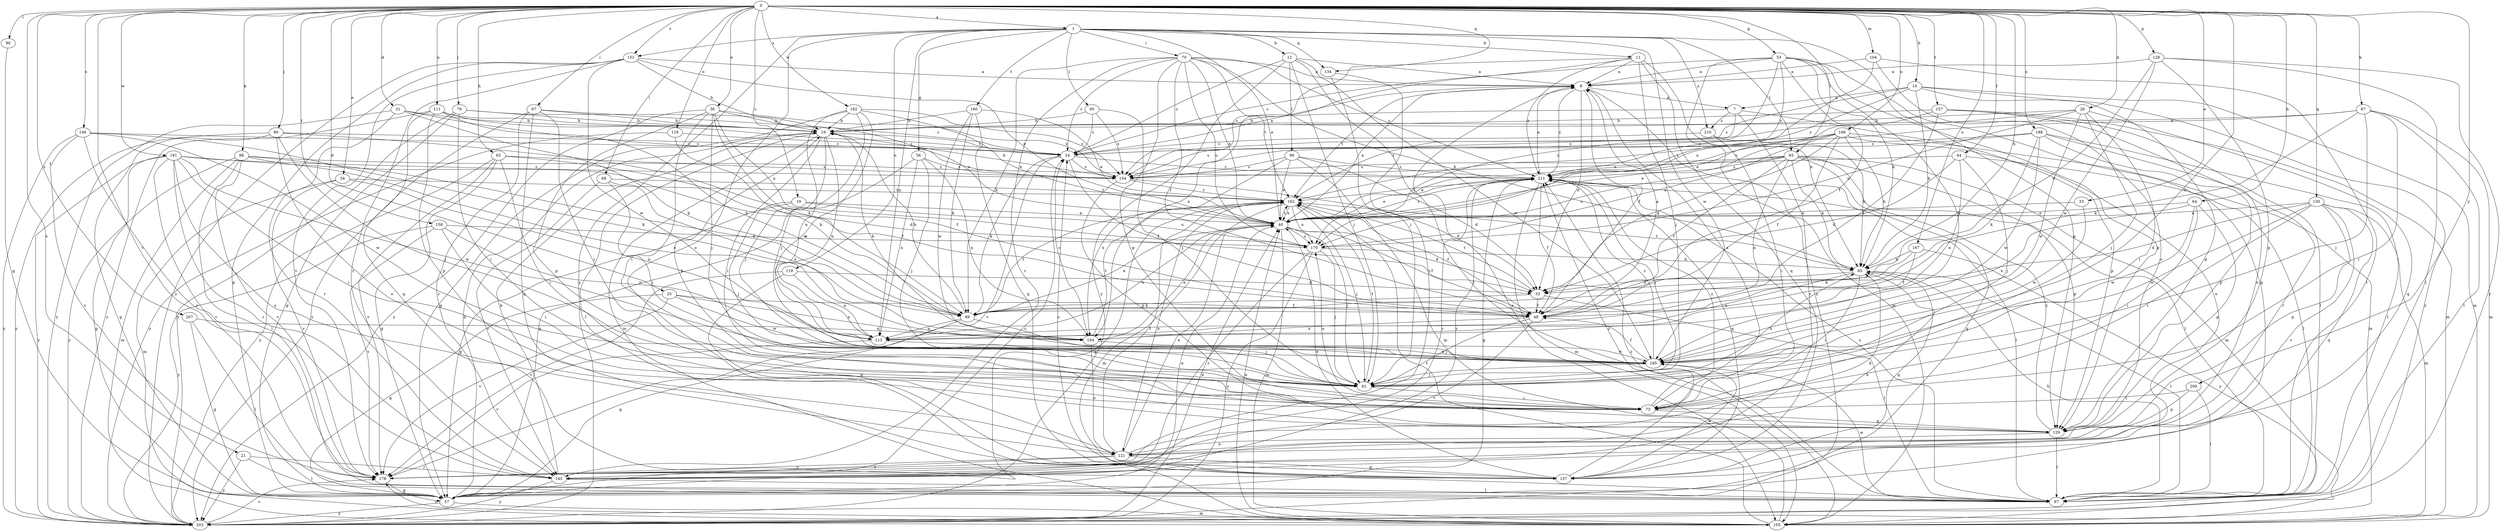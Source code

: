 strict digraph  {
0;
1;
7;
8;
10;
11;
12;
16;
19;
21;
24;
25;
26;
31;
32;
33;
34;
36;
40;
44;
48;
53;
56;
57;
63;
64;
65;
67;
68;
70;
73;
79;
80;
81;
87;
88;
89;
90;
93;
95;
96;
97;
104;
105;
111;
113;
118;
119;
121;
128;
129;
130;
134;
137;
145;
146;
151;
154;
157;
158;
160;
162;
166;
167;
170;
178;
181;
182;
185;
188;
194;
200;
203;
207;
210;
211;
0 -> 1  [label=a];
0 -> 10  [label=b];
0 -> 19  [label=c];
0 -> 21  [label=c];
0 -> 25  [label=d];
0 -> 26  [label=d];
0 -> 31  [label=d];
0 -> 33  [label=e];
0 -> 34  [label=e];
0 -> 36  [label=e];
0 -> 44  [label=f];
0 -> 53  [label=g];
0 -> 63  [label=h];
0 -> 64  [label=h];
0 -> 65  [label=h];
0 -> 67  [label=i];
0 -> 68  [label=i];
0 -> 79  [label=j];
0 -> 80  [label=j];
0 -> 87  [label=k];
0 -> 88  [label=k];
0 -> 90  [label=l];
0 -> 93  [label=l];
0 -> 104  [label=m];
0 -> 111  [label=n];
0 -> 118  [label=o];
0 -> 128  [label=p];
0 -> 130  [label=q];
0 -> 134  [label=q];
0 -> 146  [label=s];
0 -> 151  [label=s];
0 -> 157  [label=t];
0 -> 158  [label=t];
0 -> 166  [label=u];
0 -> 167  [label=u];
0 -> 178  [label=v];
0 -> 181  [label=w];
0 -> 182  [label=w];
0 -> 185  [label=w];
0 -> 188  [label=x];
0 -> 200  [label=y];
0 -> 207  [label=z];
1 -> 11  [label=b];
1 -> 12  [label=b];
1 -> 40  [label=e];
1 -> 56  [label=g];
1 -> 70  [label=i];
1 -> 93  [label=l];
1 -> 95  [label=l];
1 -> 113  [label=n];
1 -> 119  [label=o];
1 -> 121  [label=o];
1 -> 129  [label=p];
1 -> 134  [label=q];
1 -> 151  [label=s];
1 -> 160  [label=t];
1 -> 185  [label=w];
1 -> 203  [label=y];
1 -> 210  [label=z];
7 -> 16  [label=b];
7 -> 129  [label=p];
7 -> 145  [label=r];
7 -> 162  [label=t];
7 -> 210  [label=z];
8 -> 7  [label=a];
8 -> 32  [label=d];
8 -> 48  [label=f];
8 -> 105  [label=m];
8 -> 162  [label=t];
8 -> 211  [label=z];
10 -> 7  [label=a];
10 -> 65  [label=h];
10 -> 105  [label=m];
10 -> 129  [label=p];
10 -> 154  [label=s];
10 -> 203  [label=y];
10 -> 211  [label=z];
11 -> 8  [label=a];
11 -> 65  [label=h];
11 -> 81  [label=j];
11 -> 137  [label=q];
11 -> 154  [label=s];
11 -> 194  [label=x];
11 -> 211  [label=z];
12 -> 8  [label=a];
12 -> 24  [label=c];
12 -> 81  [label=j];
12 -> 96  [label=l];
12 -> 97  [label=l];
12 -> 185  [label=w];
12 -> 203  [label=y];
16 -> 24  [label=c];
16 -> 73  [label=i];
16 -> 81  [label=j];
16 -> 97  [label=l];
16 -> 105  [label=m];
16 -> 113  [label=n];
19 -> 40  [label=e];
19 -> 57  [label=g];
19 -> 81  [label=j];
19 -> 170  [label=u];
21 -> 97  [label=l];
21 -> 145  [label=r];
21 -> 203  [label=y];
24 -> 8  [label=a];
24 -> 48  [label=f];
24 -> 89  [label=k];
24 -> 154  [label=s];
24 -> 178  [label=v];
24 -> 211  [label=z];
25 -> 48  [label=f];
25 -> 57  [label=g];
25 -> 178  [label=v];
25 -> 185  [label=w];
25 -> 194  [label=x];
26 -> 16  [label=b];
26 -> 73  [label=i];
26 -> 81  [label=j];
26 -> 137  [label=q];
26 -> 154  [label=s];
26 -> 170  [label=u];
26 -> 185  [label=w];
31 -> 16  [label=b];
31 -> 89  [label=k];
31 -> 145  [label=r];
31 -> 154  [label=s];
31 -> 203  [label=y];
32 -> 48  [label=f];
32 -> 89  [label=k];
32 -> 97  [label=l];
32 -> 162  [label=t];
33 -> 40  [label=e];
33 -> 185  [label=w];
34 -> 105  [label=m];
34 -> 113  [label=n];
34 -> 162  [label=t];
34 -> 178  [label=v];
36 -> 16  [label=b];
36 -> 73  [label=i];
36 -> 81  [label=j];
36 -> 89  [label=k];
36 -> 129  [label=p];
36 -> 154  [label=s];
36 -> 170  [label=u];
36 -> 203  [label=y];
40 -> 8  [label=a];
40 -> 32  [label=d];
40 -> 48  [label=f];
40 -> 81  [label=j];
40 -> 105  [label=m];
40 -> 113  [label=n];
40 -> 162  [label=t];
40 -> 170  [label=u];
40 -> 211  [label=z];
44 -> 32  [label=d];
44 -> 81  [label=j];
44 -> 97  [label=l];
44 -> 113  [label=n];
44 -> 154  [label=s];
48 -> 8  [label=a];
48 -> 81  [label=j];
48 -> 178  [label=v];
48 -> 194  [label=x];
53 -> 8  [label=a];
53 -> 24  [label=c];
53 -> 48  [label=f];
53 -> 57  [label=g];
53 -> 65  [label=h];
53 -> 129  [label=p];
53 -> 170  [label=u];
53 -> 185  [label=w];
53 -> 203  [label=y];
53 -> 211  [label=z];
56 -> 57  [label=g];
56 -> 81  [label=j];
56 -> 113  [label=n];
56 -> 154  [label=s];
56 -> 194  [label=x];
57 -> 16  [label=b];
57 -> 24  [label=c];
57 -> 40  [label=e];
57 -> 105  [label=m];
57 -> 203  [label=y];
63 -> 32  [label=d];
63 -> 57  [label=g];
63 -> 73  [label=i];
63 -> 154  [label=s];
63 -> 178  [label=v];
63 -> 203  [label=y];
64 -> 40  [label=e];
64 -> 73  [label=i];
64 -> 129  [label=p];
64 -> 185  [label=w];
64 -> 194  [label=x];
65 -> 32  [label=d];
65 -> 73  [label=i];
65 -> 97  [label=l];
65 -> 113  [label=n];
65 -> 137  [label=q];
65 -> 162  [label=t];
67 -> 16  [label=b];
67 -> 40  [label=e];
67 -> 73  [label=i];
67 -> 137  [label=q];
67 -> 145  [label=r];
67 -> 203  [label=y];
68 -> 81  [label=j];
68 -> 145  [label=r];
68 -> 162  [label=t];
68 -> 194  [label=x];
70 -> 8  [label=a];
70 -> 24  [label=c];
70 -> 40  [label=e];
70 -> 48  [label=f];
70 -> 65  [label=h];
70 -> 89  [label=k];
70 -> 129  [label=p];
70 -> 145  [label=r];
70 -> 162  [label=t];
70 -> 170  [label=u];
70 -> 211  [label=z];
73 -> 8  [label=a];
73 -> 16  [label=b];
73 -> 129  [label=p];
73 -> 170  [label=u];
73 -> 211  [label=z];
79 -> 16  [label=b];
79 -> 24  [label=c];
79 -> 57  [label=g];
79 -> 73  [label=i];
79 -> 203  [label=y];
80 -> 24  [label=c];
80 -> 48  [label=f];
80 -> 57  [label=g];
80 -> 81  [label=j];
80 -> 121  [label=o];
80 -> 203  [label=y];
81 -> 65  [label=h];
81 -> 73  [label=i];
81 -> 162  [label=t];
87 -> 16  [label=b];
87 -> 73  [label=i];
87 -> 81  [label=j];
87 -> 89  [label=k];
87 -> 97  [label=l];
87 -> 105  [label=m];
87 -> 162  [label=t];
88 -> 89  [label=k];
88 -> 97  [label=l];
88 -> 105  [label=m];
88 -> 178  [label=v];
88 -> 194  [label=x];
88 -> 203  [label=y];
88 -> 211  [label=z];
89 -> 16  [label=b];
89 -> 40  [label=e];
89 -> 57  [label=g];
89 -> 81  [label=j];
89 -> 113  [label=n];
89 -> 162  [label=t];
90 -> 57  [label=g];
93 -> 40  [label=e];
93 -> 48  [label=f];
93 -> 57  [label=g];
93 -> 65  [label=h];
93 -> 97  [label=l];
93 -> 105  [label=m];
93 -> 113  [label=n];
93 -> 129  [label=p];
93 -> 154  [label=s];
93 -> 170  [label=u];
93 -> 211  [label=z];
95 -> 16  [label=b];
95 -> 24  [label=c];
95 -> 81  [label=j];
95 -> 154  [label=s];
96 -> 32  [label=d];
96 -> 40  [label=e];
96 -> 105  [label=m];
96 -> 154  [label=s];
96 -> 194  [label=x];
96 -> 211  [label=z];
97 -> 65  [label=h];
97 -> 185  [label=w];
97 -> 211  [label=z];
104 -> 8  [label=a];
104 -> 97  [label=l];
104 -> 121  [label=o];
104 -> 170  [label=u];
105 -> 8  [label=a];
105 -> 40  [label=e];
105 -> 162  [label=t];
105 -> 178  [label=v];
105 -> 211  [label=z];
111 -> 16  [label=b];
111 -> 24  [label=c];
111 -> 89  [label=k];
111 -> 129  [label=p];
111 -> 137  [label=q];
111 -> 203  [label=y];
113 -> 178  [label=v];
113 -> 185  [label=w];
118 -> 24  [label=c];
118 -> 89  [label=k];
118 -> 203  [label=y];
119 -> 32  [label=d];
119 -> 113  [label=n];
119 -> 137  [label=q];
119 -> 178  [label=v];
121 -> 40  [label=e];
121 -> 65  [label=h];
121 -> 137  [label=q];
121 -> 145  [label=r];
121 -> 162  [label=t];
121 -> 178  [label=v];
128 -> 8  [label=a];
128 -> 32  [label=d];
128 -> 97  [label=l];
128 -> 129  [label=p];
128 -> 185  [label=w];
128 -> 203  [label=y];
129 -> 97  [label=l];
129 -> 121  [label=o];
129 -> 211  [label=z];
130 -> 32  [label=d];
130 -> 40  [label=e];
130 -> 73  [label=i];
130 -> 105  [label=m];
130 -> 129  [label=p];
130 -> 137  [label=q];
130 -> 178  [label=v];
130 -> 185  [label=w];
134 -> 81  [label=j];
134 -> 178  [label=v];
137 -> 24  [label=c];
137 -> 40  [label=e];
137 -> 185  [label=w];
137 -> 211  [label=z];
145 -> 16  [label=b];
145 -> 97  [label=l];
145 -> 203  [label=y];
145 -> 211  [label=z];
146 -> 24  [label=c];
146 -> 89  [label=k];
146 -> 145  [label=r];
146 -> 178  [label=v];
146 -> 185  [label=w];
146 -> 203  [label=y];
151 -> 8  [label=a];
151 -> 16  [label=b];
151 -> 40  [label=e];
151 -> 57  [label=g];
151 -> 145  [label=r];
151 -> 178  [label=v];
151 -> 185  [label=w];
151 -> 203  [label=y];
154 -> 16  [label=b];
154 -> 32  [label=d];
154 -> 129  [label=p];
154 -> 162  [label=t];
157 -> 16  [label=b];
157 -> 40  [label=e];
157 -> 48  [label=f];
157 -> 97  [label=l];
157 -> 105  [label=m];
157 -> 121  [label=o];
158 -> 73  [label=i];
158 -> 113  [label=n];
158 -> 170  [label=u];
158 -> 178  [label=v];
158 -> 203  [label=y];
160 -> 16  [label=b];
160 -> 40  [label=e];
160 -> 89  [label=k];
160 -> 137  [label=q];
160 -> 185  [label=w];
162 -> 40  [label=e];
162 -> 48  [label=f];
162 -> 57  [label=g];
162 -> 81  [label=j];
162 -> 105  [label=m];
162 -> 121  [label=o];
162 -> 170  [label=u];
166 -> 24  [label=c];
166 -> 32  [label=d];
166 -> 40  [label=e];
166 -> 48  [label=f];
166 -> 65  [label=h];
166 -> 105  [label=m];
166 -> 121  [label=o];
166 -> 170  [label=u];
166 -> 211  [label=z];
167 -> 48  [label=f];
167 -> 65  [label=h];
167 -> 89  [label=k];
167 -> 203  [label=y];
170 -> 65  [label=h];
170 -> 81  [label=j];
170 -> 145  [label=r];
170 -> 203  [label=y];
178 -> 57  [label=g];
178 -> 65  [label=h];
181 -> 48  [label=f];
181 -> 57  [label=g];
181 -> 73  [label=i];
181 -> 121  [label=o];
181 -> 145  [label=r];
181 -> 154  [label=s];
181 -> 178  [label=v];
181 -> 185  [label=w];
181 -> 203  [label=y];
182 -> 16  [label=b];
182 -> 40  [label=e];
182 -> 57  [label=g];
182 -> 81  [label=j];
182 -> 113  [label=n];
182 -> 154  [label=s];
182 -> 185  [label=w];
185 -> 48  [label=f];
185 -> 81  [label=j];
185 -> 211  [label=z];
188 -> 24  [label=c];
188 -> 89  [label=k];
188 -> 97  [label=l];
188 -> 129  [label=p];
188 -> 145  [label=r];
188 -> 154  [label=s];
188 -> 185  [label=w];
194 -> 16  [label=b];
194 -> 24  [label=c];
194 -> 40  [label=e];
194 -> 121  [label=o];
194 -> 162  [label=t];
194 -> 185  [label=w];
200 -> 73  [label=i];
200 -> 97  [label=l];
200 -> 129  [label=p];
203 -> 40  [label=e];
203 -> 178  [label=v];
207 -> 57  [label=g];
207 -> 97  [label=l];
207 -> 194  [label=x];
210 -> 24  [label=c];
210 -> 65  [label=h];
210 -> 73  [label=i];
211 -> 8  [label=a];
211 -> 40  [label=e];
211 -> 48  [label=f];
211 -> 57  [label=g];
211 -> 81  [label=j];
211 -> 97  [label=l];
211 -> 105  [label=m];
211 -> 137  [label=q];
211 -> 145  [label=r];
211 -> 162  [label=t];
}
